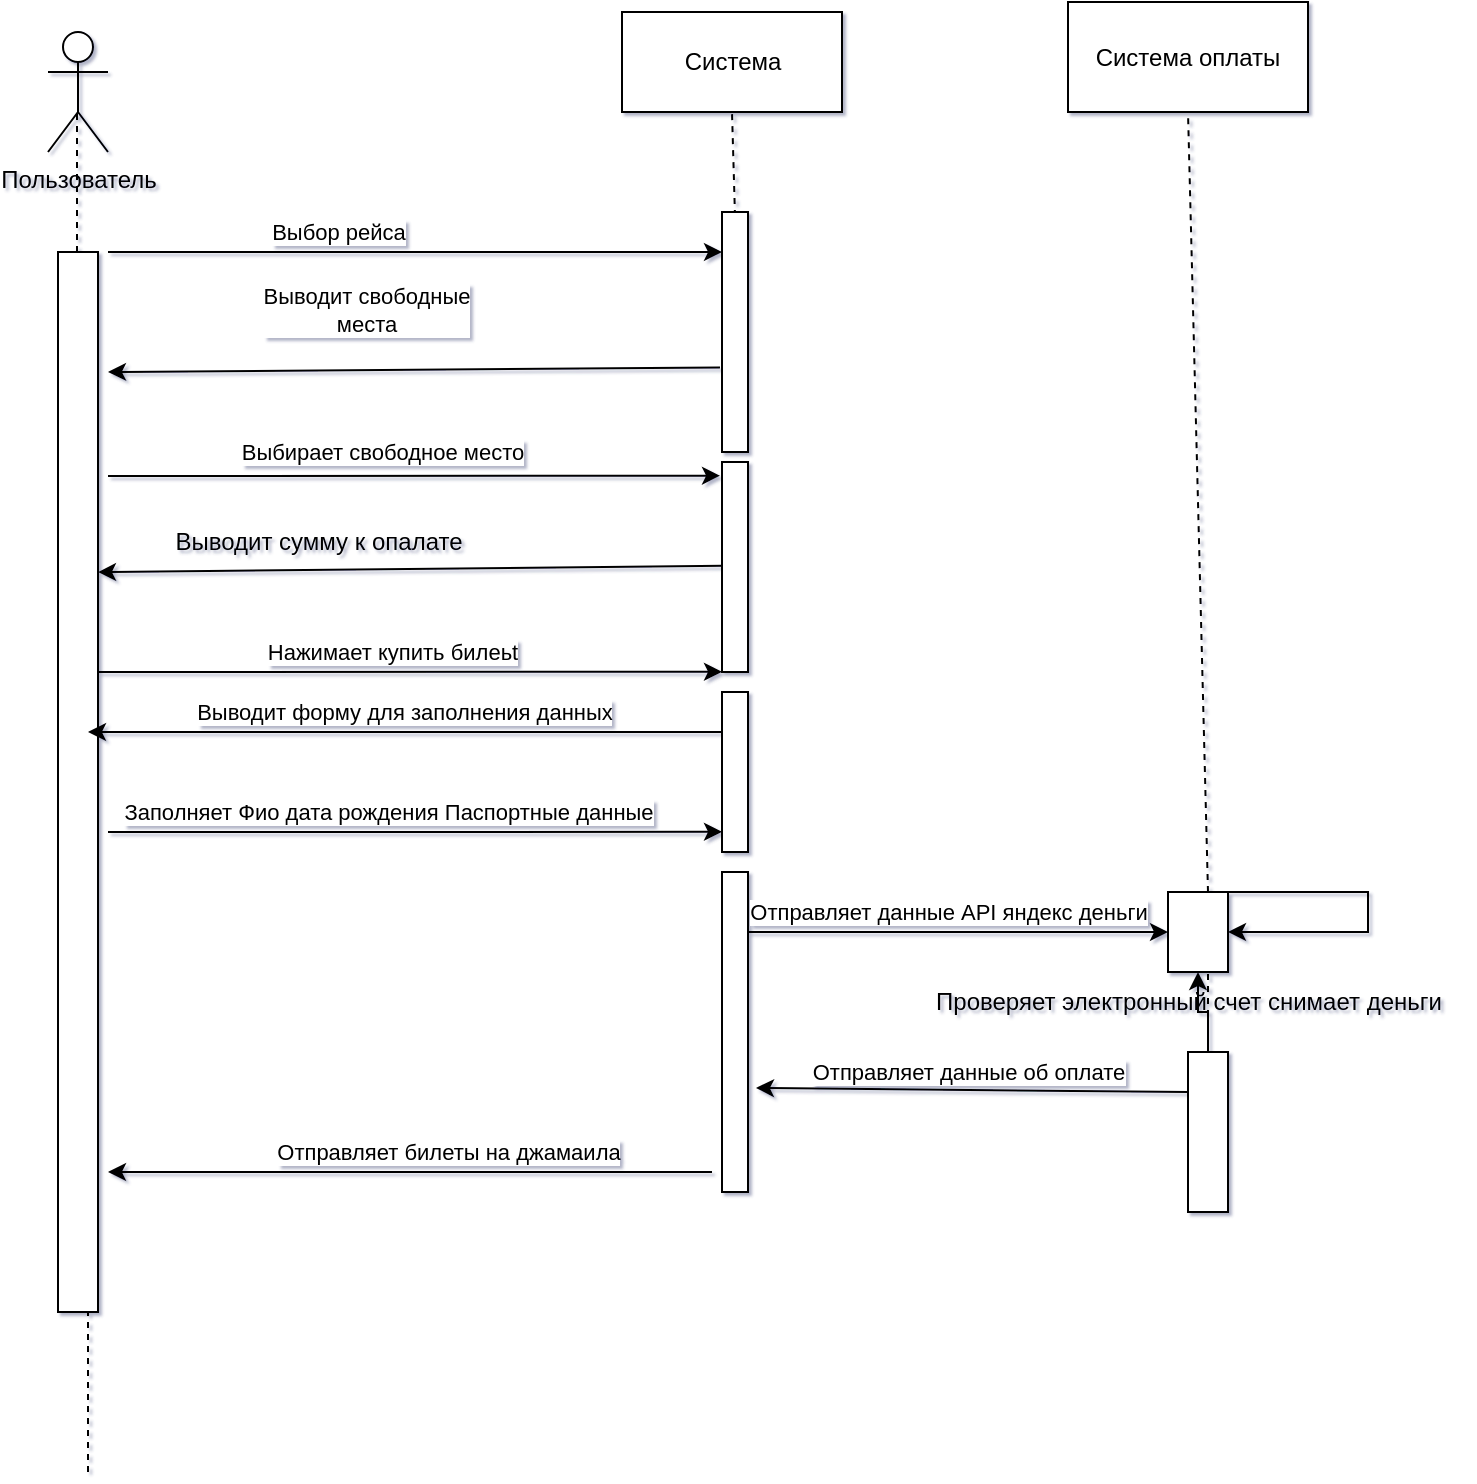 <mxfile version="20.5.1" type="device"><diagram id="E_fdifLGtdyG8S__tZju" name="Страница 3"><mxGraphModel dx="2249" dy="3132" grid="1" gridSize="10" guides="1" tooltips="1" connect="1" arrows="1" fold="1" page="1" pageScale="1" pageWidth="827" pageHeight="1169" background="none" math="0" shadow="1"><root><mxCell id="0"/><mxCell id="1" parent="0"/><mxCell id="8lm2M9Tt1xTkv5hWFZf9-2" value="Пользователь&lt;br&gt;" style="shape=umlActor;verticalLabelPosition=bottom;verticalAlign=top;html=1;outlineConnect=0;" parent="1" vertex="1"><mxGeometry x="-750" y="-1950" width="30" height="60" as="geometry"/></mxCell><mxCell id="8lm2M9Tt1xTkv5hWFZf9-4" value="" style="endArrow=none;dashed=1;html=1;rounded=0;" parent="1" edge="1"><mxGeometry width="50" height="50" relative="1" as="geometry"><mxPoint x="-735.5" y="-1840" as="sourcePoint"/><mxPoint x="-735.5" y="-1910" as="targetPoint"/></mxGeometry></mxCell><mxCell id="8lm2M9Tt1xTkv5hWFZf9-5" value="" style="html=1;points=[];perimeter=orthogonalPerimeter;" parent="1" vertex="1"><mxGeometry x="-745" y="-1840" width="20" height="530" as="geometry"/></mxCell><mxCell id="8lm2M9Tt1xTkv5hWFZf9-6" value="" style="endArrow=none;dashed=1;html=1;rounded=0;" parent="1" edge="1"><mxGeometry width="50" height="50" relative="1" as="geometry"><mxPoint x="-730" y="-1230" as="sourcePoint"/><mxPoint x="-730" y="-1310" as="targetPoint"/></mxGeometry></mxCell><mxCell id="8lm2M9Tt1xTkv5hWFZf9-7" value="" style="endArrow=classic;html=1;rounded=0;entryX=0;entryY=0;entryDx=0;entryDy=0;entryPerimeter=0;" parent="1" edge="1"><mxGeometry width="50" height="50" relative="1" as="geometry"><mxPoint x="-720" y="-1840" as="sourcePoint"/><mxPoint x="-413" y="-1840" as="targetPoint"/></mxGeometry></mxCell><mxCell id="8lm2M9Tt1xTkv5hWFZf9-11" value="Выбор рейса&lt;br&gt;" style="edgeLabel;html=1;align=center;verticalAlign=middle;resizable=0;points=[];" parent="8lm2M9Tt1xTkv5hWFZf9-7" vertex="1" connectable="0"><mxGeometry x="-0.311" y="-1" relative="1" as="geometry"><mxPoint x="9" y="-11" as="offset"/></mxGeometry></mxCell><mxCell id="8lm2M9Tt1xTkv5hWFZf9-9" value="Система&lt;br&gt;" style="html=1;" parent="1" vertex="1"><mxGeometry x="-463" y="-1960" width="110" height="50" as="geometry"/></mxCell><mxCell id="8lm2M9Tt1xTkv5hWFZf9-12" value="" style="endArrow=classic;html=1;rounded=0;exitX=-0.05;exitY=0.109;exitDx=0;exitDy=0;exitPerimeter=0;" parent="1" edge="1"><mxGeometry width="50" height="50" relative="1" as="geometry"><mxPoint x="-414" y="-1782.23" as="sourcePoint"/><mxPoint x="-720" y="-1780" as="targetPoint"/></mxGeometry></mxCell><mxCell id="8lm2M9Tt1xTkv5hWFZf9-13" value="Выводит свободные&lt;br&gt;места" style="edgeLabel;html=1;align=center;verticalAlign=middle;resizable=0;points=[];" parent="8lm2M9Tt1xTkv5hWFZf9-12" vertex="1" connectable="0"><mxGeometry x="0.2" y="1" relative="1" as="geometry"><mxPoint x="6" y="-31" as="offset"/></mxGeometry></mxCell><mxCell id="8lm2M9Tt1xTkv5hWFZf9-15" value="" style="endArrow=none;dashed=1;html=1;rounded=0;entryX=0.5;entryY=1;entryDx=0;entryDy=0;exitX=0.5;exitY=0.017;exitDx=0;exitDy=0;exitPerimeter=0;" parent="1" source="8lm2M9Tt1xTkv5hWFZf9-27" target="8lm2M9Tt1xTkv5hWFZf9-9" edge="1"><mxGeometry width="50" height="50" relative="1" as="geometry"><mxPoint x="-403" y="-1837.88" as="sourcePoint"/><mxPoint x="-450" y="-1890" as="targetPoint"/><Array as="points"/></mxGeometry></mxCell><mxCell id="8lm2M9Tt1xTkv5hWFZf9-16" value="" style="endArrow=classic;html=1;rounded=0;entryX=-0.05;entryY=0.211;entryDx=0;entryDy=0;entryPerimeter=0;" parent="1" edge="1"><mxGeometry width="50" height="50" relative="1" as="geometry"><mxPoint x="-720" y="-1728" as="sourcePoint"/><mxPoint x="-414" y="-1728.17" as="targetPoint"/><Array as="points"><mxPoint x="-700" y="-1728"/></Array></mxGeometry></mxCell><mxCell id="8lm2M9Tt1xTkv5hWFZf9-17" value="Выбирает свободное место" style="edgeLabel;html=1;align=center;verticalAlign=middle;resizable=0;points=[];" parent="8lm2M9Tt1xTkv5hWFZf9-16" vertex="1" connectable="0"><mxGeometry x="-0.244" y="3" relative="1" as="geometry"><mxPoint x="21" y="-9" as="offset"/></mxGeometry></mxCell><mxCell id="8lm2M9Tt1xTkv5hWFZf9-18" value="" style="endArrow=classic;html=1;rounded=0;entryX=1;entryY=0.302;entryDx=0;entryDy=0;entryPerimeter=0;exitX=0.05;exitY=0.296;exitDx=0;exitDy=0;exitPerimeter=0;" parent="1" target="8lm2M9Tt1xTkv5hWFZf9-5" edge="1"><mxGeometry width="50" height="50" relative="1" as="geometry"><mxPoint x="-412" y="-1683.12" as="sourcePoint"/><mxPoint x="-460" y="-1730" as="targetPoint"/></mxGeometry></mxCell><mxCell id="8lm2M9Tt1xTkv5hWFZf9-20" value="" style="endArrow=classic;html=1;rounded=0;entryX=0;entryY=0.396;entryDx=0;entryDy=0;entryPerimeter=0;" parent="1" edge="1"><mxGeometry width="50" height="50" relative="1" as="geometry"><mxPoint x="-725" y="-1630" as="sourcePoint"/><mxPoint x="-413" y="-1630.12" as="targetPoint"/></mxGeometry></mxCell><mxCell id="8lm2M9Tt1xTkv5hWFZf9-22" value="Нажимает купить билеьt" style="edgeLabel;html=1;align=center;verticalAlign=middle;resizable=0;points=[];" parent="8lm2M9Tt1xTkv5hWFZf9-20" vertex="1" connectable="0"><mxGeometry x="-0.144" y="-1" relative="1" as="geometry"><mxPoint x="13" y="-11" as="offset"/></mxGeometry></mxCell><mxCell id="8lm2M9Tt1xTkv5hWFZf9-21" value="Выводит сумму к опалате" style="text;html=1;align=center;verticalAlign=middle;resizable=0;points=[];autosize=1;strokeColor=none;fillColor=none;" parent="1" vertex="1"><mxGeometry x="-700" y="-1710" width="170" height="30" as="geometry"/></mxCell><mxCell id="8lm2M9Tt1xTkv5hWFZf9-23" value="" style="endArrow=classic;html=1;rounded=0;" parent="1" edge="1"><mxGeometry width="50" height="50" relative="1" as="geometry"><mxPoint x="-413" y="-1600" as="sourcePoint"/><mxPoint x="-730" y="-1600" as="targetPoint"/></mxGeometry></mxCell><mxCell id="8lm2M9Tt1xTkv5hWFZf9-24" value="Выводит форму для заполнения данных" style="edgeLabel;html=1;align=center;verticalAlign=middle;resizable=0;points=[];" parent="8lm2M9Tt1xTkv5hWFZf9-23" vertex="1" connectable="0"><mxGeometry x="0.118" y="2" relative="1" as="geometry"><mxPoint x="18" y="-12" as="offset"/></mxGeometry></mxCell><mxCell id="8lm2M9Tt1xTkv5hWFZf9-25" value="" style="endArrow=classic;html=1;rounded=0;entryX=0;entryY=0.547;entryDx=0;entryDy=0;entryPerimeter=0;" parent="1" edge="1"><mxGeometry width="50" height="50" relative="1" as="geometry"><mxPoint x="-720" y="-1550" as="sourcePoint"/><mxPoint x="-413" y="-1550.09" as="targetPoint"/></mxGeometry></mxCell><mxCell id="8lm2M9Tt1xTkv5hWFZf9-26" value="Заполняет Фио дата рождения Паспортные данные" style="edgeLabel;html=1;align=center;verticalAlign=middle;resizable=0;points=[];" parent="8lm2M9Tt1xTkv5hWFZf9-25" vertex="1" connectable="0"><mxGeometry x="-0.819" relative="1" as="geometry"><mxPoint x="112" y="-10" as="offset"/></mxGeometry></mxCell><mxCell id="8lm2M9Tt1xTkv5hWFZf9-27" value="" style="html=1;points=[];perimeter=orthogonalPerimeter;" parent="1" vertex="1"><mxGeometry x="-413" y="-1860" width="13" height="120" as="geometry"/></mxCell><mxCell id="8lm2M9Tt1xTkv5hWFZf9-28" value="" style="html=1;points=[];perimeter=orthogonalPerimeter;" parent="1" vertex="1"><mxGeometry x="-413" y="-1735" width="13" height="105" as="geometry"/></mxCell><mxCell id="8lm2M9Tt1xTkv5hWFZf9-31" value="" style="html=1;points=[];perimeter=orthogonalPerimeter;" parent="1" vertex="1"><mxGeometry x="-413" y="-1620" width="13" height="80" as="geometry"/></mxCell><mxCell id="8lm2M9Tt1xTkv5hWFZf9-32" value="" style="html=1;points=[];perimeter=orthogonalPerimeter;" parent="1" vertex="1"><mxGeometry x="-413" y="-1530" width="13" height="160" as="geometry"/></mxCell><mxCell id="8lm2M9Tt1xTkv5hWFZf9-33" value="Отправляет билеты на джамаила&lt;br&gt;" style="endArrow=classic;html=1;rounded=0;" parent="1" edge="1"><mxGeometry x="-0.126" y="-10" width="50" height="50" relative="1" as="geometry"><mxPoint x="-418" y="-1380" as="sourcePoint"/><mxPoint x="-720" y="-1380" as="targetPoint"/><mxPoint as="offset"/></mxGeometry></mxCell><mxCell id="8lm2M9Tt1xTkv5hWFZf9-34" value="" style="endArrow=classic;html=1;rounded=0;" parent="1" edge="1"><mxGeometry width="50" height="50" relative="1" as="geometry"><mxPoint x="-400" y="-1500" as="sourcePoint"/><mxPoint x="-190" y="-1500" as="targetPoint"/></mxGeometry></mxCell><mxCell id="8lm2M9Tt1xTkv5hWFZf9-36" value="Отправляет данные API яндекс деньги" style="edgeLabel;html=1;align=center;verticalAlign=middle;resizable=0;points=[];" parent="8lm2M9Tt1xTkv5hWFZf9-34" vertex="1" connectable="0"><mxGeometry x="-0.133" y="-1" relative="1" as="geometry"><mxPoint x="9" y="-11" as="offset"/></mxGeometry></mxCell><mxCell id="8lm2M9Tt1xTkv5hWFZf9-35" value="Система оплаты" style="rounded=0;whiteSpace=wrap;html=1;" parent="1" vertex="1"><mxGeometry x="-240" y="-1965" width="120" height="55" as="geometry"/></mxCell><mxCell id="8lm2M9Tt1xTkv5hWFZf9-37" value="" style="endArrow=none;dashed=1;html=1;rounded=0;" parent="1" edge="1"><mxGeometry width="50" height="50" relative="1" as="geometry"><mxPoint x="-170" y="-1520" as="sourcePoint"/><mxPoint x="-180" y="-1910" as="targetPoint"/></mxGeometry></mxCell><mxCell id="8lm2M9Tt1xTkv5hWFZf9-38" value="" style="rounded=0;whiteSpace=wrap;html=1;" parent="1" vertex="1"><mxGeometry x="-190" y="-1520" width="30" height="40" as="geometry"/></mxCell><mxCell id="8lm2M9Tt1xTkv5hWFZf9-39" value="" style="endArrow=none;dashed=1;html=1;rounded=0;" parent="1" edge="1"><mxGeometry width="50" height="50" relative="1" as="geometry"><mxPoint x="-170" y="-1440" as="sourcePoint"/><mxPoint x="-170" y="-1480" as="targetPoint"/><Array as="points"/></mxGeometry></mxCell><mxCell id="8lm2M9Tt1xTkv5hWFZf9-40" value="" style="endArrow=classic;html=1;rounded=0;exitX=1;exitY=0;exitDx=0;exitDy=0;exitPerimeter=0;entryX=1;entryY=0.5;entryDx=0;entryDy=0;" parent="1" source="8lm2M9Tt1xTkv5hWFZf9-38" target="8lm2M9Tt1xTkv5hWFZf9-38" edge="1"><mxGeometry width="50" height="50" relative="1" as="geometry"><mxPoint x="-160" y="-1510" as="sourcePoint"/><mxPoint x="-90" y="-1490" as="targetPoint"/><Array as="points"><mxPoint x="-90" y="-1520"/><mxPoint x="-90" y="-1500"/></Array></mxGeometry></mxCell><mxCell id="8lm2M9Tt1xTkv5hWFZf9-45" value="" style="edgeStyle=orthogonalEdgeStyle;rounded=0;orthogonalLoop=1;jettySize=auto;html=1;" parent="1" source="8lm2M9Tt1xTkv5hWFZf9-41" target="8lm2M9Tt1xTkv5hWFZf9-38" edge="1"><mxGeometry relative="1" as="geometry"><Array as="points"><mxPoint x="-170" y="-1460"/><mxPoint x="-175" y="-1460"/></Array></mxGeometry></mxCell><mxCell id="8lm2M9Tt1xTkv5hWFZf9-41" value="" style="html=1;points=[];perimeter=orthogonalPerimeter;" parent="1" vertex="1"><mxGeometry x="-180" y="-1440" width="20" height="80" as="geometry"/></mxCell><mxCell id="8lm2M9Tt1xTkv5hWFZf9-42" value="" style="endArrow=classic;html=1;rounded=0;entryX=1.308;entryY=0.675;entryDx=0;entryDy=0;entryPerimeter=0;" parent="1" target="8lm2M9Tt1xTkv5hWFZf9-32" edge="1"><mxGeometry width="50" height="50" relative="1" as="geometry"><mxPoint x="-180" y="-1420" as="sourcePoint"/><mxPoint x="-130" y="-1470" as="targetPoint"/></mxGeometry></mxCell><mxCell id="8lm2M9Tt1xTkv5hWFZf9-43" value="Отправляет данные об оплате" style="edgeLabel;html=1;align=center;verticalAlign=middle;resizable=0;points=[];" parent="8lm2M9Tt1xTkv5hWFZf9-42" vertex="1" connectable="0"><mxGeometry x="0.148" y="2" relative="1" as="geometry"><mxPoint x="14" y="-11" as="offset"/></mxGeometry></mxCell><mxCell id="8lm2M9Tt1xTkv5hWFZf9-46" value="Проверяет электронный счет снимает деньги" style="text;html=1;align=center;verticalAlign=middle;resizable=0;points=[];autosize=1;strokeColor=none;fillColor=none;" parent="1" vertex="1"><mxGeometry x="-320" y="-1480" width="280" height="30" as="geometry"/></mxCell></root></mxGraphModel></diagram></mxfile>